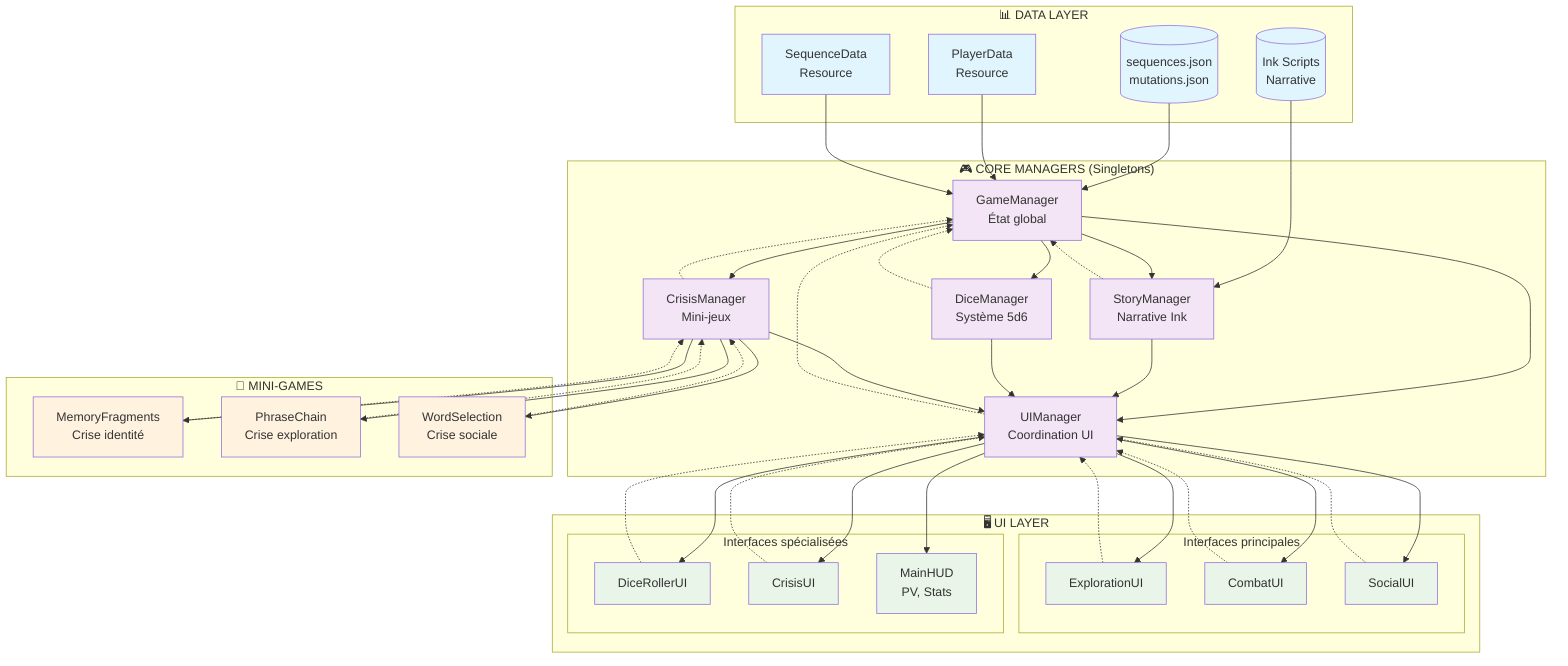 graph TB
    %% Couche de données
    subgraph "📊 DATA LAYER"
        PD[PlayerData<br/>Resource]
        SD[SequenceData<br/>Resource] 
        JSON[(sequences.json<br/>mutations.json)]
        INK[(Ink Scripts<br/>Narrative)]
    end
    
    %% Gestionnaires centraux
    subgraph "🎮 CORE MANAGERS (Singletons)"
        GM[GameManager<br/>État global]
        SM[StoryManager<br/>Narrative Ink]
        DM[DiceManager<br/>Système 5d6]
        CM[CrisisManager<br/>Mini-jeux]
        UM[UIManager<br/>Coordination UI]
    end
    
    %% Couche UI
    subgraph "🖥️ UI LAYER"
        subgraph "Interfaces principales"
            EUI[ExplorationUI]
            CUI[CombatUI] 
            SUI[SocialUI]
        end
        
        subgraph "Interfaces spécialisées"
            DUI[DiceRollerUI]
            CRUI[CrisisUI]
            HUD[MainHUD<br/>PV, Stats]
        end
    end
    
    %% Mini-jeux
    subgraph "🎯 MINI-GAMES"
        MF[MemoryFragments<br/>Crise identité]
        PC[PhraseChain<br/>Crise exploration]
        WS[WordSelection<br/>Crise sociale]
    end
    
    %% Flux de données
    JSON --> GM
    PD --> GM
    SD --> GM
    INK --> SM
    
    GM --> SM
    GM --> DM  
    GM --> CM
    GM --> UM
    
    SM --> UM
    DM --> UM
    CM --> UM
    
    UM --> EUI
    UM --> CUI
    UM --> SUI
    UM --> DUI
    UM --> CRUI
    UM --> HUD
    
    CM --> MF
    CM --> PC
    CM --> WS
    
    %% Signaux de retour
    EUI -.-> UM
    CUI -.-> UM
    SUI -.-> UM
    DUI -.-> UM
    CRUI -.-> UM
    
    MF -.-> CM
    PC -.-> CM  
    WS -.-> CM
    
    UM -.-> GM
    SM -.-> GM
    DM -.-> GM
    CM -.-> GM
    
    %% Styles
    classDef dataStyle fill:#e1f5fe
    classDef managerStyle fill:#f3e5f5  
    classDef uiStyle fill:#e8f5e8
    classDef gameStyle fill:#fff3e0
    
    class PD,SD,JSON,INK dataStyle
    class GM,SM,DM,CM,UM managerStyle
    class EUI,CUI,SUI,DUI,CRUI,HUD uiStyle
    class MF,PC,WS gameStyle